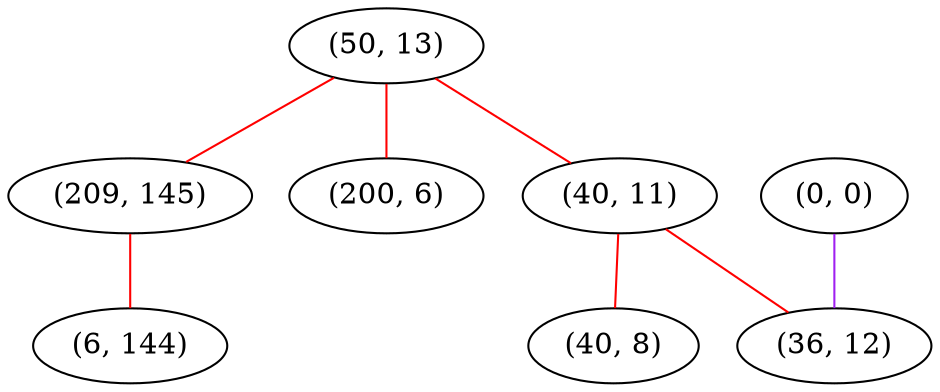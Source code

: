 graph "" {
"(50, 13)";
"(0, 0)";
"(40, 11)";
"(209, 145)";
"(36, 12)";
"(40, 8)";
"(200, 6)";
"(6, 144)";
"(50, 13)" -- "(200, 6)"  [color=red, key=0, weight=1];
"(50, 13)" -- "(40, 11)"  [color=red, key=0, weight=1];
"(50, 13)" -- "(209, 145)"  [color=red, key=0, weight=1];
"(0, 0)" -- "(36, 12)"  [color=purple, key=0, weight=4];
"(40, 11)" -- "(40, 8)"  [color=red, key=0, weight=1];
"(40, 11)" -- "(36, 12)"  [color=red, key=0, weight=1];
"(209, 145)" -- "(6, 144)"  [color=red, key=0, weight=1];
}
